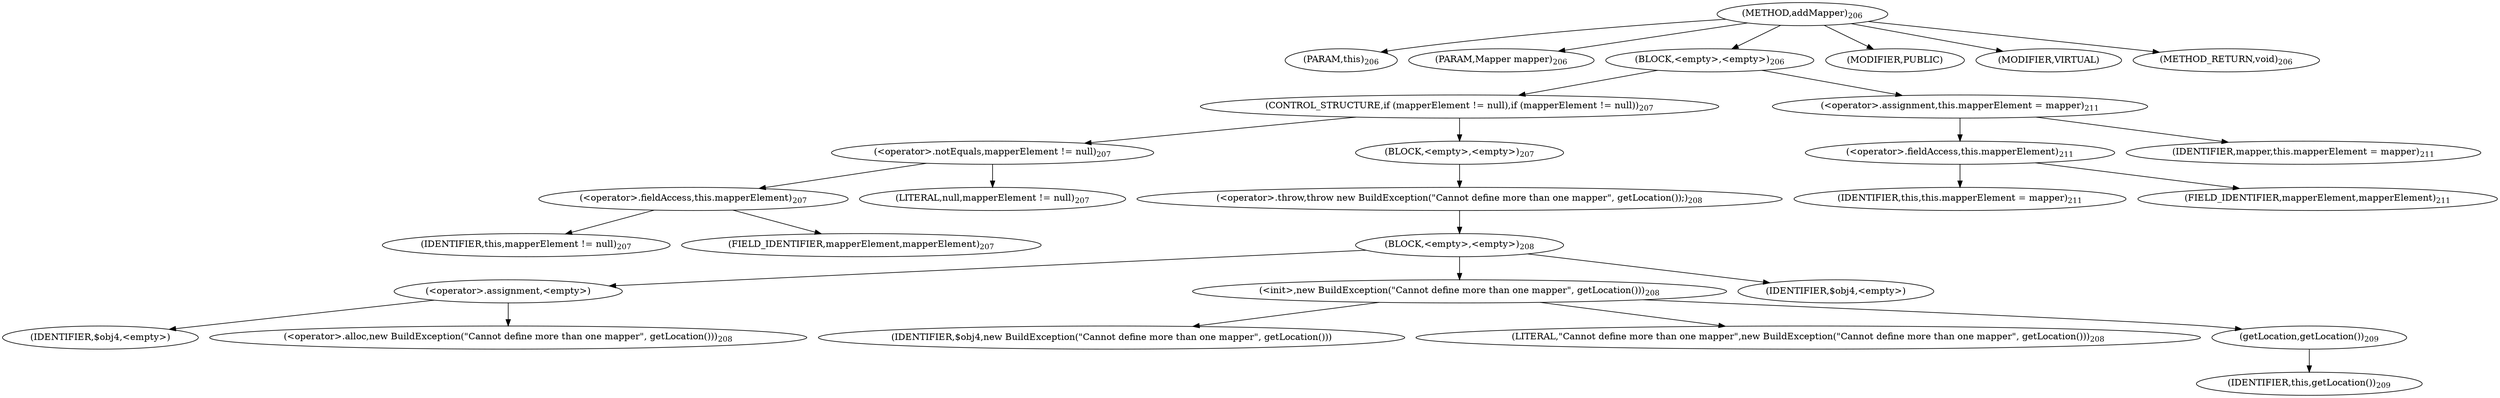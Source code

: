 digraph "addMapper" {  
"484" [label = <(METHOD,addMapper)<SUB>206</SUB>> ]
"4" [label = <(PARAM,this)<SUB>206</SUB>> ]
"485" [label = <(PARAM,Mapper mapper)<SUB>206</SUB>> ]
"486" [label = <(BLOCK,&lt;empty&gt;,&lt;empty&gt;)<SUB>206</SUB>> ]
"487" [label = <(CONTROL_STRUCTURE,if (mapperElement != null),if (mapperElement != null))<SUB>207</SUB>> ]
"488" [label = <(&lt;operator&gt;.notEquals,mapperElement != null)<SUB>207</SUB>> ]
"489" [label = <(&lt;operator&gt;.fieldAccess,this.mapperElement)<SUB>207</SUB>> ]
"490" [label = <(IDENTIFIER,this,mapperElement != null)<SUB>207</SUB>> ]
"491" [label = <(FIELD_IDENTIFIER,mapperElement,mapperElement)<SUB>207</SUB>> ]
"492" [label = <(LITERAL,null,mapperElement != null)<SUB>207</SUB>> ]
"493" [label = <(BLOCK,&lt;empty&gt;,&lt;empty&gt;)<SUB>207</SUB>> ]
"494" [label = <(&lt;operator&gt;.throw,throw new BuildException(&quot;Cannot define more than one mapper&quot;, getLocation());)<SUB>208</SUB>> ]
"495" [label = <(BLOCK,&lt;empty&gt;,&lt;empty&gt;)<SUB>208</SUB>> ]
"496" [label = <(&lt;operator&gt;.assignment,&lt;empty&gt;)> ]
"497" [label = <(IDENTIFIER,$obj4,&lt;empty&gt;)> ]
"498" [label = <(&lt;operator&gt;.alloc,new BuildException(&quot;Cannot define more than one mapper&quot;, getLocation()))<SUB>208</SUB>> ]
"499" [label = <(&lt;init&gt;,new BuildException(&quot;Cannot define more than one mapper&quot;, getLocation()))<SUB>208</SUB>> ]
"500" [label = <(IDENTIFIER,$obj4,new BuildException(&quot;Cannot define more than one mapper&quot;, getLocation()))> ]
"501" [label = <(LITERAL,&quot;Cannot define more than one mapper&quot;,new BuildException(&quot;Cannot define more than one mapper&quot;, getLocation()))<SUB>208</SUB>> ]
"502" [label = <(getLocation,getLocation())<SUB>209</SUB>> ]
"3" [label = <(IDENTIFIER,this,getLocation())<SUB>209</SUB>> ]
"503" [label = <(IDENTIFIER,$obj4,&lt;empty&gt;)> ]
"504" [label = <(&lt;operator&gt;.assignment,this.mapperElement = mapper)<SUB>211</SUB>> ]
"505" [label = <(&lt;operator&gt;.fieldAccess,this.mapperElement)<SUB>211</SUB>> ]
"506" [label = <(IDENTIFIER,this,this.mapperElement = mapper)<SUB>211</SUB>> ]
"507" [label = <(FIELD_IDENTIFIER,mapperElement,mapperElement)<SUB>211</SUB>> ]
"508" [label = <(IDENTIFIER,mapper,this.mapperElement = mapper)<SUB>211</SUB>> ]
"509" [label = <(MODIFIER,PUBLIC)> ]
"510" [label = <(MODIFIER,VIRTUAL)> ]
"511" [label = <(METHOD_RETURN,void)<SUB>206</SUB>> ]
  "484" -> "4" 
  "484" -> "485" 
  "484" -> "486" 
  "484" -> "509" 
  "484" -> "510" 
  "484" -> "511" 
  "486" -> "487" 
  "486" -> "504" 
  "487" -> "488" 
  "487" -> "493" 
  "488" -> "489" 
  "488" -> "492" 
  "489" -> "490" 
  "489" -> "491" 
  "493" -> "494" 
  "494" -> "495" 
  "495" -> "496" 
  "495" -> "499" 
  "495" -> "503" 
  "496" -> "497" 
  "496" -> "498" 
  "499" -> "500" 
  "499" -> "501" 
  "499" -> "502" 
  "502" -> "3" 
  "504" -> "505" 
  "504" -> "508" 
  "505" -> "506" 
  "505" -> "507" 
}
